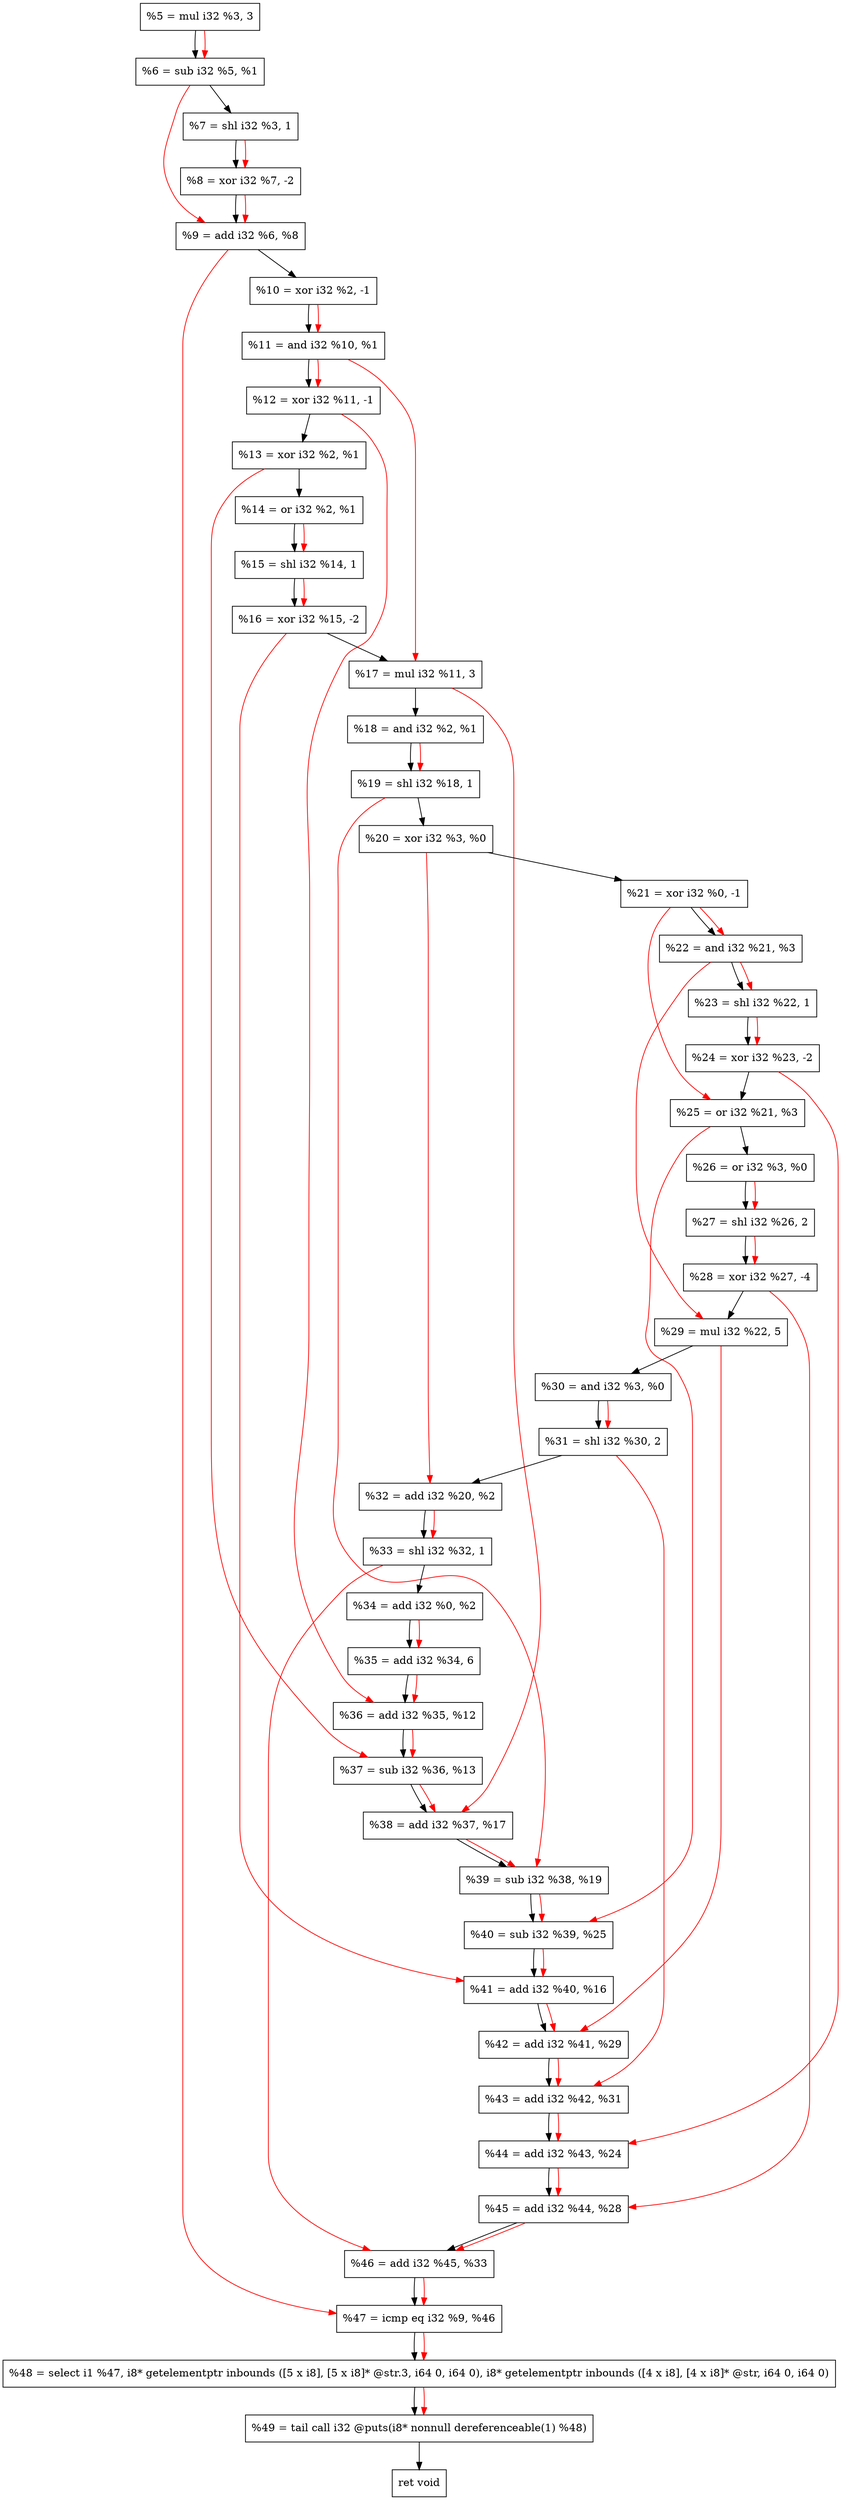 digraph "DFG for'crackme' function" {
	Node0x227e1a0[shape=record, label="  %5 = mul i32 %3, 3"];
	Node0x227e210[shape=record, label="  %6 = sub i32 %5, %1"];
	Node0x227e2b0[shape=record, label="  %7 = shl i32 %3, 1"];
	Node0x227e350[shape=record, label="  %8 = xor i32 %7, -2"];
	Node0x227e3c0[shape=record, label="  %9 = add i32 %6, %8"];
	Node0x227e460[shape=record, label="  %10 = xor i32 %2, -1"];
	Node0x227e4d0[shape=record, label="  %11 = and i32 %10, %1"];
	Node0x227e540[shape=record, label="  %12 = xor i32 %11, -1"];
	Node0x227e5b0[shape=record, label="  %13 = xor i32 %2, %1"];
	Node0x227e620[shape=record, label="  %14 = or i32 %2, %1"];
	Node0x227e690[shape=record, label="  %15 = shl i32 %14, 1"];
	Node0x227e700[shape=record, label="  %16 = xor i32 %15, -2"];
	Node0x227e770[shape=record, label="  %17 = mul i32 %11, 3"];
	Node0x227e7e0[shape=record, label="  %18 = and i32 %2, %1"];
	Node0x227e850[shape=record, label="  %19 = shl i32 %18, 1"];
	Node0x227e8c0[shape=record, label="  %20 = xor i32 %3, %0"];
	Node0x227e930[shape=record, label="  %21 = xor i32 %0, -1"];
	Node0x227e9a0[shape=record, label="  %22 = and i32 %21, %3"];
	Node0x227ea10[shape=record, label="  %23 = shl i32 %22, 1"];
	Node0x227ea80[shape=record, label="  %24 = xor i32 %23, -2"];
	Node0x227eaf0[shape=record, label="  %25 = or i32 %21, %3"];
	Node0x227eb60[shape=record, label="  %26 = or i32 %3, %0"];
	Node0x227ec00[shape=record, label="  %27 = shl i32 %26, 2"];
	Node0x227eca0[shape=record, label="  %28 = xor i32 %27, -4"];
	Node0x227ed40[shape=record, label="  %29 = mul i32 %22, 5"];
	Node0x227edb0[shape=record, label="  %30 = and i32 %3, %0"];
	Node0x227ee20[shape=record, label="  %31 = shl i32 %30, 2"];
	Node0x227ee90[shape=record, label="  %32 = add i32 %20, %2"];
	Node0x227f110[shape=record, label="  %33 = shl i32 %32, 1"];
	Node0x227f180[shape=record, label="  %34 = add i32 %0, %2"];
	Node0x227f220[shape=record, label="  %35 = add i32 %34, 6"];
	Node0x227f290[shape=record, label="  %36 = add i32 %35, %12"];
	Node0x227f300[shape=record, label="  %37 = sub i32 %36, %13"];
	Node0x227f370[shape=record, label="  %38 = add i32 %37, %17"];
	Node0x227f3e0[shape=record, label="  %39 = sub i32 %38, %19"];
	Node0x227f450[shape=record, label="  %40 = sub i32 %39, %25"];
	Node0x227f4c0[shape=record, label="  %41 = add i32 %40, %16"];
	Node0x227f530[shape=record, label="  %42 = add i32 %41, %29"];
	Node0x227f5a0[shape=record, label="  %43 = add i32 %42, %31"];
	Node0x227f610[shape=record, label="  %44 = add i32 %43, %24"];
	Node0x227f680[shape=record, label="  %45 = add i32 %44, %28"];
	Node0x227f6f0[shape=record, label="  %46 = add i32 %45, %33"];
	Node0x227f760[shape=record, label="  %47 = icmp eq i32 %9, %46"];
	Node0x221e268[shape=record, label="  %48 = select i1 %47, i8* getelementptr inbounds ([5 x i8], [5 x i8]* @str.3, i64 0, i64 0), i8* getelementptr inbounds ([4 x i8], [4 x i8]* @str, i64 0, i64 0)"];
	Node0x227fc00[shape=record, label="  %49 = tail call i32 @puts(i8* nonnull dereferenceable(1) %48)"];
	Node0x227fc50[shape=record, label="  ret void"];
	Node0x227e1a0 -> Node0x227e210;
	Node0x227e210 -> Node0x227e2b0;
	Node0x227e2b0 -> Node0x227e350;
	Node0x227e350 -> Node0x227e3c0;
	Node0x227e3c0 -> Node0x227e460;
	Node0x227e460 -> Node0x227e4d0;
	Node0x227e4d0 -> Node0x227e540;
	Node0x227e540 -> Node0x227e5b0;
	Node0x227e5b0 -> Node0x227e620;
	Node0x227e620 -> Node0x227e690;
	Node0x227e690 -> Node0x227e700;
	Node0x227e700 -> Node0x227e770;
	Node0x227e770 -> Node0x227e7e0;
	Node0x227e7e0 -> Node0x227e850;
	Node0x227e850 -> Node0x227e8c0;
	Node0x227e8c0 -> Node0x227e930;
	Node0x227e930 -> Node0x227e9a0;
	Node0x227e9a0 -> Node0x227ea10;
	Node0x227ea10 -> Node0x227ea80;
	Node0x227ea80 -> Node0x227eaf0;
	Node0x227eaf0 -> Node0x227eb60;
	Node0x227eb60 -> Node0x227ec00;
	Node0x227ec00 -> Node0x227eca0;
	Node0x227eca0 -> Node0x227ed40;
	Node0x227ed40 -> Node0x227edb0;
	Node0x227edb0 -> Node0x227ee20;
	Node0x227ee20 -> Node0x227ee90;
	Node0x227ee90 -> Node0x227f110;
	Node0x227f110 -> Node0x227f180;
	Node0x227f180 -> Node0x227f220;
	Node0x227f220 -> Node0x227f290;
	Node0x227f290 -> Node0x227f300;
	Node0x227f300 -> Node0x227f370;
	Node0x227f370 -> Node0x227f3e0;
	Node0x227f3e0 -> Node0x227f450;
	Node0x227f450 -> Node0x227f4c0;
	Node0x227f4c0 -> Node0x227f530;
	Node0x227f530 -> Node0x227f5a0;
	Node0x227f5a0 -> Node0x227f610;
	Node0x227f610 -> Node0x227f680;
	Node0x227f680 -> Node0x227f6f0;
	Node0x227f6f0 -> Node0x227f760;
	Node0x227f760 -> Node0x221e268;
	Node0x221e268 -> Node0x227fc00;
	Node0x227fc00 -> Node0x227fc50;
edge [color=red]
	Node0x227e1a0 -> Node0x227e210;
	Node0x227e2b0 -> Node0x227e350;
	Node0x227e210 -> Node0x227e3c0;
	Node0x227e350 -> Node0x227e3c0;
	Node0x227e460 -> Node0x227e4d0;
	Node0x227e4d0 -> Node0x227e540;
	Node0x227e620 -> Node0x227e690;
	Node0x227e690 -> Node0x227e700;
	Node0x227e4d0 -> Node0x227e770;
	Node0x227e7e0 -> Node0x227e850;
	Node0x227e930 -> Node0x227e9a0;
	Node0x227e9a0 -> Node0x227ea10;
	Node0x227ea10 -> Node0x227ea80;
	Node0x227e930 -> Node0x227eaf0;
	Node0x227eb60 -> Node0x227ec00;
	Node0x227ec00 -> Node0x227eca0;
	Node0x227e9a0 -> Node0x227ed40;
	Node0x227edb0 -> Node0x227ee20;
	Node0x227e8c0 -> Node0x227ee90;
	Node0x227ee90 -> Node0x227f110;
	Node0x227f180 -> Node0x227f220;
	Node0x227f220 -> Node0x227f290;
	Node0x227e540 -> Node0x227f290;
	Node0x227f290 -> Node0x227f300;
	Node0x227e5b0 -> Node0x227f300;
	Node0x227f300 -> Node0x227f370;
	Node0x227e770 -> Node0x227f370;
	Node0x227f370 -> Node0x227f3e0;
	Node0x227e850 -> Node0x227f3e0;
	Node0x227f3e0 -> Node0x227f450;
	Node0x227eaf0 -> Node0x227f450;
	Node0x227f450 -> Node0x227f4c0;
	Node0x227e700 -> Node0x227f4c0;
	Node0x227f4c0 -> Node0x227f530;
	Node0x227ed40 -> Node0x227f530;
	Node0x227f530 -> Node0x227f5a0;
	Node0x227ee20 -> Node0x227f5a0;
	Node0x227f5a0 -> Node0x227f610;
	Node0x227ea80 -> Node0x227f610;
	Node0x227f610 -> Node0x227f680;
	Node0x227eca0 -> Node0x227f680;
	Node0x227f680 -> Node0x227f6f0;
	Node0x227f110 -> Node0x227f6f0;
	Node0x227e3c0 -> Node0x227f760;
	Node0x227f6f0 -> Node0x227f760;
	Node0x227f760 -> Node0x221e268;
	Node0x221e268 -> Node0x227fc00;
}
